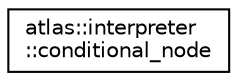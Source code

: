 digraph "Graphical Class Hierarchy"
{
  edge [fontname="Helvetica",fontsize="10",labelfontname="Helvetica",labelfontsize="10"];
  node [fontname="Helvetica",fontsize="10",shape=record];
  rankdir="LR";
  Node1 [label="atlas::interpreter\l::conditional_node",height=0.2,width=0.4,color="black", fillcolor="white", style="filled",URL="$structatlas_1_1interpreter_1_1conditional__node.html"];
}
